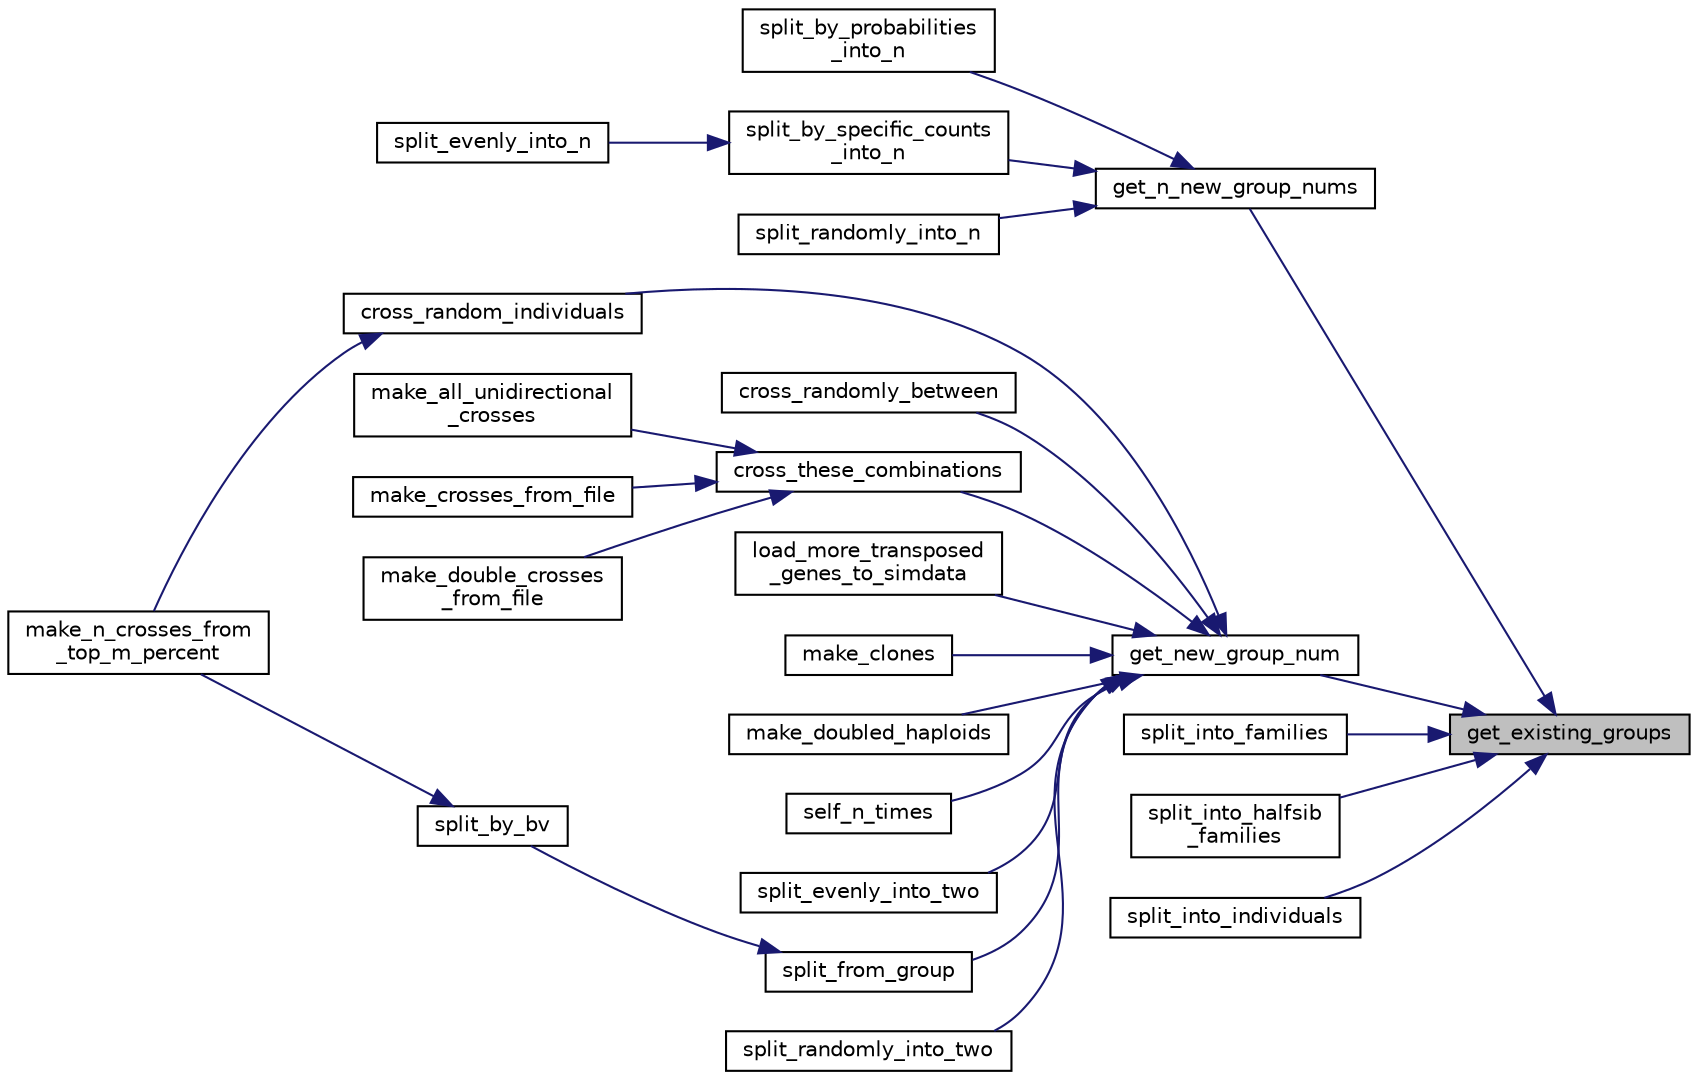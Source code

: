 digraph "get_existing_groups"
{
 // LATEX_PDF_SIZE
  edge [fontname="Helvetica",fontsize="10",labelfontname="Helvetica",labelfontsize="10"];
  node [fontname="Helvetica",fontsize="10",shape=record];
  rankdir="RL";
  Node1 [label="get_existing_groups",height=0.2,width=0.4,color="black", fillcolor="grey75", style="filled", fontcolor="black",tooltip="Identify every group number that currently has members."];
  Node1 -> Node2 [dir="back",color="midnightblue",fontsize="10",style="solid",fontname="Helvetica"];
  Node2 [label="get_n_new_group_nums",height=0.2,width=0.4,color="black", fillcolor="white", style="filled",URL="$group__supporters.html#ga71dbb7fd0d0317d24aa06b6bbb472367",tooltip="Function to identify the next n sequential integers that do not identify a group that currently has m..."];
  Node2 -> Node3 [dir="back",color="midnightblue",fontsize="10",style="solid",fontname="Helvetica"];
  Node3 [label="split_by_probabilities\l_into_n",height=0.2,width=0.4,color="black", fillcolor="white", style="filled",URL="$group__groupmod.html#ga75110a594a4cd6ddfc5f6905a83c422e",tooltip="Allocate each member of the group to one of n groups with custom probabilities for each group."];
  Node2 -> Node4 [dir="back",color="midnightblue",fontsize="10",style="solid",fontname="Helvetica"];
  Node4 [label="split_by_specific_counts\l_into_n",height=0.2,width=0.4,color="black", fillcolor="white", style="filled",URL="$group__groupmod.html#ga8fe9bd972582622c399c8b6a7c81a6d1",tooltip="Split a group into n groups of equal size (or size differing only by one, if n does not perfectly div..."];
  Node4 -> Node5 [dir="back",color="midnightblue",fontsize="10",style="solid",fontname="Helvetica"];
  Node5 [label="split_evenly_into_n",height=0.2,width=0.4,color="black", fillcolor="white", style="filled",URL="$group__groupmod.html#gae4916db977e1014b5a4b163edf37427b",tooltip="Split a group into n groups of equal size (or size differing only by one, if n does not perfectly div..."];
  Node2 -> Node6 [dir="back",color="midnightblue",fontsize="10",style="solid",fontname="Helvetica"];
  Node6 [label="split_randomly_into_n",height=0.2,width=0.4,color="black", fillcolor="white", style="filled",URL="$group__groupmod.html#ga38909617537e075fa1bea7cc15ca86df",tooltip="Allocate each member of the group to one of n groups with equal probability."];
  Node1 -> Node7 [dir="back",color="midnightblue",fontsize="10",style="solid",fontname="Helvetica"];
  Node7 [label="get_new_group_num",height=0.2,width=0.4,color="black", fillcolor="white", style="filled",URL="$group__supporters.html#gae974a74145fe876e303e14336d3c5d3a",tooltip="Function to identify the next sequential integer that does not identify a group that currently has me..."];
  Node7 -> Node8 [dir="back",color="midnightblue",fontsize="10",style="solid",fontname="Helvetica"];
  Node8 [label="cross_random_individuals",height=0.2,width=0.4,color="black", fillcolor="white", style="filled",URL="$group__crossers.html#gae66231fb141a76432d1211e2cf0baf25",tooltip="Performs random crosses among members of a group."];
  Node8 -> Node9 [dir="back",color="midnightblue",fontsize="10",style="solid",fontname="Helvetica"];
  Node9 [label="make_n_crosses_from\l_top_m_percent",height=0.2,width=0.4,color="black", fillcolor="white", style="filled",URL="$group__crossers.html#ga68aca99a41527b019316c8243e6fc7a7",tooltip="Find the top m percent of a group and perform random crosses between those top individuals."];
  Node7 -> Node10 [dir="back",color="midnightblue",fontsize="10",style="solid",fontname="Helvetica"];
  Node10 [label="cross_randomly_between",height=0.2,width=0.4,color="black", fillcolor="white", style="filled",URL="$group__crossers.html#ga3be2cb18d1c722b3a766a7a5663a8f0c",tooltip="Performs random crosses where the first parent comes from one group and the second from another."];
  Node7 -> Node11 [dir="back",color="midnightblue",fontsize="10",style="solid",fontname="Helvetica"];
  Node11 [label="cross_these_combinations",height=0.2,width=0.4,color="black", fillcolor="white", style="filled",URL="$group__crossers.html#gabb793988799d792dfe4007efdf988068",tooltip="Performs the crosses of pairs of parents whose ids are provided in an array."];
  Node11 -> Node12 [dir="back",color="midnightblue",fontsize="10",style="solid",fontname="Helvetica"];
  Node12 [label="make_all_unidirectional\l_crosses",height=0.2,width=0.4,color="black", fillcolor="white", style="filled",URL="$group__crossers.html#ga3f1b06b7aa35e6a05918e16d1deabeee",tooltip="Perform crosses between all pairs of parents in the group from_group and allocates the resulting offs..."];
  Node11 -> Node13 [dir="back",color="midnightblue",fontsize="10",style="solid",fontname="Helvetica"];
  Node13 [label="make_crosses_from_file",height=0.2,width=0.4,color="black", fillcolor="white", style="filled",URL="$group__crossers.html#ga3b67d38c13c7a8bef2d0fc91c0365177",tooltip="Perform crosses between pairs of parents identified by name in a file and allocate the resulting offs..."];
  Node11 -> Node14 [dir="back",color="midnightblue",fontsize="10",style="solid",fontname="Helvetica"];
  Node14 [label="make_double_crosses\l_from_file",height=0.2,width=0.4,color="black", fillcolor="white", style="filled",URL="$group__crossers.html#gaa7c90b4015e4abce750176c6d891cad2",tooltip="Perform crosses between previously-generated offspring of pairs of parents identified by name in a fi..."];
  Node7 -> Node15 [dir="back",color="midnightblue",fontsize="10",style="solid",fontname="Helvetica"];
  Node15 [label="load_more_transposed\l_genes_to_simdata",height=0.2,width=0.4,color="black", fillcolor="white", style="filled",URL="$group__loaders.html#ga8bd85cb47ec8e0c4049f937ef40ae102",tooltip="Appends genotype data from a file to an existing SimData."];
  Node7 -> Node16 [dir="back",color="midnightblue",fontsize="10",style="solid",fontname="Helvetica"];
  Node16 [label="make_clones",height=0.2,width=0.4,color="black", fillcolor="white", style="filled",URL="$group__crossers.html#gaa42e48ab06f9051e5ed6879409cbe2f4",tooltip="Creates an identical copy of each member of a group."];
  Node7 -> Node17 [dir="back",color="midnightblue",fontsize="10",style="solid",fontname="Helvetica"];
  Node17 [label="make_doubled_haploids",height=0.2,width=0.4,color="black", fillcolor="white", style="filled",URL="$group__crossers.html#gaf078d6bc1b5d4234a9b960e6132480aa",tooltip="Creates a doubled haploid from each member of a group."];
  Node7 -> Node18 [dir="back",color="midnightblue",fontsize="10",style="solid",fontname="Helvetica"];
  Node18 [label="self_n_times",height=0.2,width=0.4,color="black", fillcolor="white", style="filled",URL="$group__crossers.html#gadf5beb682ac15fa5a0176e480adc9d91",tooltip="Selfs each member of a group for a certain number of generations."];
  Node7 -> Node19 [dir="back",color="midnightblue",fontsize="10",style="solid",fontname="Helvetica"];
  Node19 [label="split_evenly_into_two",height=0.2,width=0.4,color="black", fillcolor="white", style="filled",URL="$group__groupmod.html#ga64b60c64209718e14b77ff4f4a991fe0",tooltip="Split a group into two groups of equal size (or size differing only by one, if the original group had..."];
  Node7 -> Node20 [dir="back",color="midnightblue",fontsize="10",style="solid",fontname="Helvetica"];
  Node20 [label="split_from_group",height=0.2,width=0.4,color="black", fillcolor="white", style="filled",URL="$group__groupmod.html#gaf2eda46d016c384b166ce65605952b7c",tooltip="Take a list of indexes and allocate the genotypes at those indexes to a new group."];
  Node20 -> Node21 [dir="back",color="midnightblue",fontsize="10",style="solid",fontname="Helvetica"];
  Node21 [label="split_by_bv",height=0.2,width=0.4,color="black", fillcolor="white", style="filled",URL="$group__calculators.html#gae34db60faf62b898d0572ea6c039b96a",tooltip="Takes the top_n individuals in the group with the best breeding values/fitnesses and puts them in a n..."];
  Node21 -> Node9 [dir="back",color="midnightblue",fontsize="10",style="solid",fontname="Helvetica"];
  Node7 -> Node22 [dir="back",color="midnightblue",fontsize="10",style="solid",fontname="Helvetica"];
  Node22 [label="split_randomly_into_two",height=0.2,width=0.4,color="black", fillcolor="white", style="filled",URL="$group__groupmod.html#gacd7e433cf6af229f0d2932b04468e9ca",tooltip="Flip a coin for each member of the group to decide if it should be moved to the new group."];
  Node1 -> Node23 [dir="back",color="midnightblue",fontsize="10",style="solid",fontname="Helvetica"];
  Node23 [label="split_into_families",height=0.2,width=0.4,color="black", fillcolor="white", style="filled",URL="$group__groupmod.html#ga62aec37e088d85c1df20a53b6d65daa4",tooltip="Split a group into a set of smaller groups, each of which contains the genotypes in the original grou..."];
  Node1 -> Node24 [dir="back",color="midnightblue",fontsize="10",style="solid",fontname="Helvetica"];
  Node24 [label="split_into_halfsib\l_families",height=0.2,width=0.4,color="black", fillcolor="white", style="filled",URL="$group__groupmod.html#ga39c5cb49068858b095acea9385e017ec",tooltip="Split a group into a set of smaller groups, each containing the genotypes from the original group tha..."];
  Node1 -> Node25 [dir="back",color="midnightblue",fontsize="10",style="solid",fontname="Helvetica"];
  Node25 [label="split_into_individuals",height=0.2,width=0.4,color="black", fillcolor="white", style="filled",URL="$group__groupmod.html#ga4cad3df4dd91ba6d8f8be038e14aa182",tooltip="Give every individual in the group a new group number that does not belong to any other existing grou..."];
}

